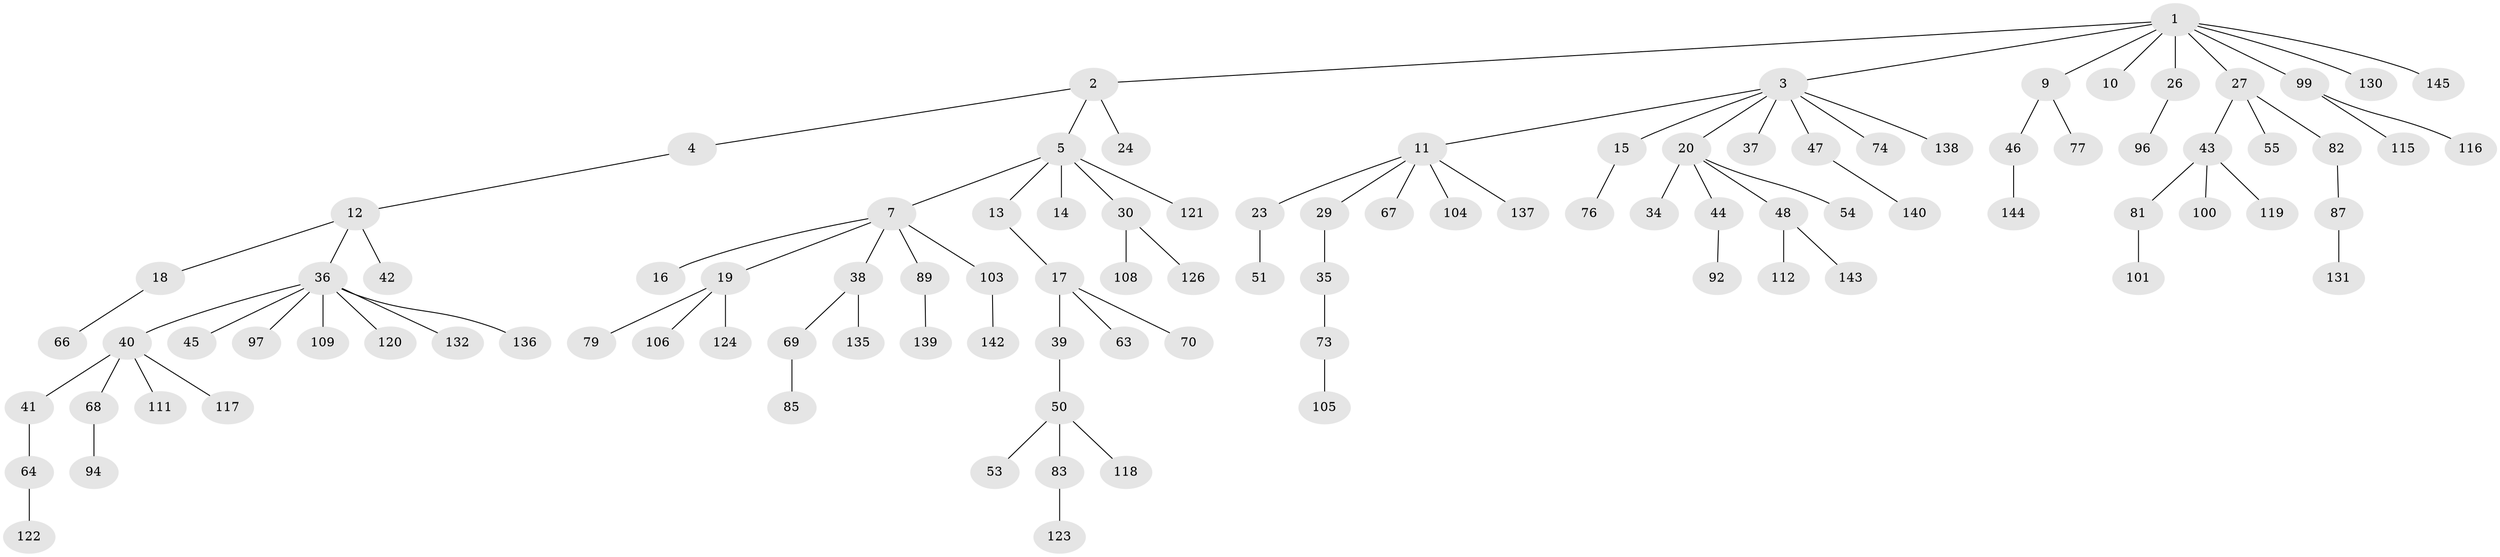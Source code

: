 // original degree distribution, {7: 0.020134228187919462, 5: 0.026845637583892617, 3: 0.1342281879194631, 4: 0.040268456375838924, 2: 0.28187919463087246, 6: 0.006711409395973154, 1: 0.48322147651006714, 9: 0.006711409395973154}
// Generated by graph-tools (version 1.1) at 2025/11/02/27/25 16:11:28]
// undirected, 101 vertices, 100 edges
graph export_dot {
graph [start="1"]
  node [color=gray90,style=filled];
  1 [super="+6"];
  2 [super="+86"];
  3 [super="+31"];
  4 [super="+62"];
  5 [super="+56"];
  7 [super="+8"];
  9;
  10 [super="+114"];
  11 [super="+22"];
  12;
  13;
  14 [super="+52"];
  15 [super="+84"];
  16;
  17 [super="+25"];
  18 [super="+32"];
  19 [super="+88"];
  20 [super="+21"];
  23 [super="+113"];
  24 [super="+28"];
  26 [super="+61"];
  27 [super="+134"];
  29;
  30 [super="+33"];
  34 [super="+71"];
  35 [super="+57"];
  36 [super="+98"];
  37;
  38 [super="+59"];
  39 [super="+125"];
  40 [super="+95"];
  41;
  42;
  43 [super="+75"];
  44 [super="+58"];
  45;
  46 [super="+49"];
  47;
  48 [super="+102"];
  50 [super="+60"];
  51;
  53;
  54;
  55;
  63 [super="+65"];
  64 [super="+72"];
  66 [super="+78"];
  67 [super="+129"];
  68;
  69;
  70 [super="+133"];
  73 [super="+110"];
  74;
  76 [super="+91"];
  77 [super="+80"];
  79;
  81 [super="+90"];
  82;
  83 [super="+93"];
  85 [super="+147"];
  87 [super="+128"];
  89 [super="+127"];
  92;
  94;
  96;
  97;
  99 [super="+107"];
  100;
  101;
  103 [super="+141"];
  104;
  105 [super="+146"];
  106;
  108;
  109;
  111;
  112 [super="+149"];
  115;
  116;
  117;
  118;
  119;
  120;
  121;
  122;
  123;
  124;
  126;
  130;
  131;
  132;
  135;
  136;
  137;
  138;
  139 [super="+148"];
  140;
  142;
  143;
  144;
  145;
  1 -- 2;
  1 -- 3;
  1 -- 27;
  1 -- 99;
  1 -- 130;
  1 -- 145;
  1 -- 10;
  1 -- 26;
  1 -- 9;
  2 -- 4;
  2 -- 5;
  2 -- 24;
  3 -- 11;
  3 -- 15;
  3 -- 20;
  3 -- 37;
  3 -- 74;
  3 -- 138;
  3 -- 47;
  4 -- 12;
  5 -- 7;
  5 -- 13;
  5 -- 14;
  5 -- 30;
  5 -- 121;
  7 -- 16;
  7 -- 89;
  7 -- 103;
  7 -- 19;
  7 -- 38;
  9 -- 46;
  9 -- 77;
  11 -- 23;
  11 -- 29;
  11 -- 67;
  11 -- 137;
  11 -- 104;
  12 -- 18;
  12 -- 36;
  12 -- 42;
  13 -- 17;
  15 -- 76;
  17 -- 63;
  17 -- 70;
  17 -- 39;
  18 -- 66;
  19 -- 79;
  19 -- 106;
  19 -- 124;
  20 -- 44;
  20 -- 54;
  20 -- 48;
  20 -- 34;
  23 -- 51;
  26 -- 96;
  27 -- 43;
  27 -- 55;
  27 -- 82;
  29 -- 35;
  30 -- 108;
  30 -- 126;
  35 -- 73;
  36 -- 40;
  36 -- 45;
  36 -- 97;
  36 -- 109;
  36 -- 120;
  36 -- 132;
  36 -- 136;
  38 -- 69;
  38 -- 135;
  39 -- 50;
  40 -- 41;
  40 -- 68;
  40 -- 111;
  40 -- 117;
  41 -- 64;
  43 -- 119;
  43 -- 81;
  43 -- 100;
  44 -- 92;
  46 -- 144;
  47 -- 140;
  48 -- 112;
  48 -- 143;
  50 -- 53;
  50 -- 83;
  50 -- 118;
  64 -- 122;
  68 -- 94;
  69 -- 85;
  73 -- 105;
  81 -- 101;
  82 -- 87;
  83 -- 123;
  87 -- 131;
  89 -- 139;
  99 -- 115;
  99 -- 116;
  103 -- 142;
}
